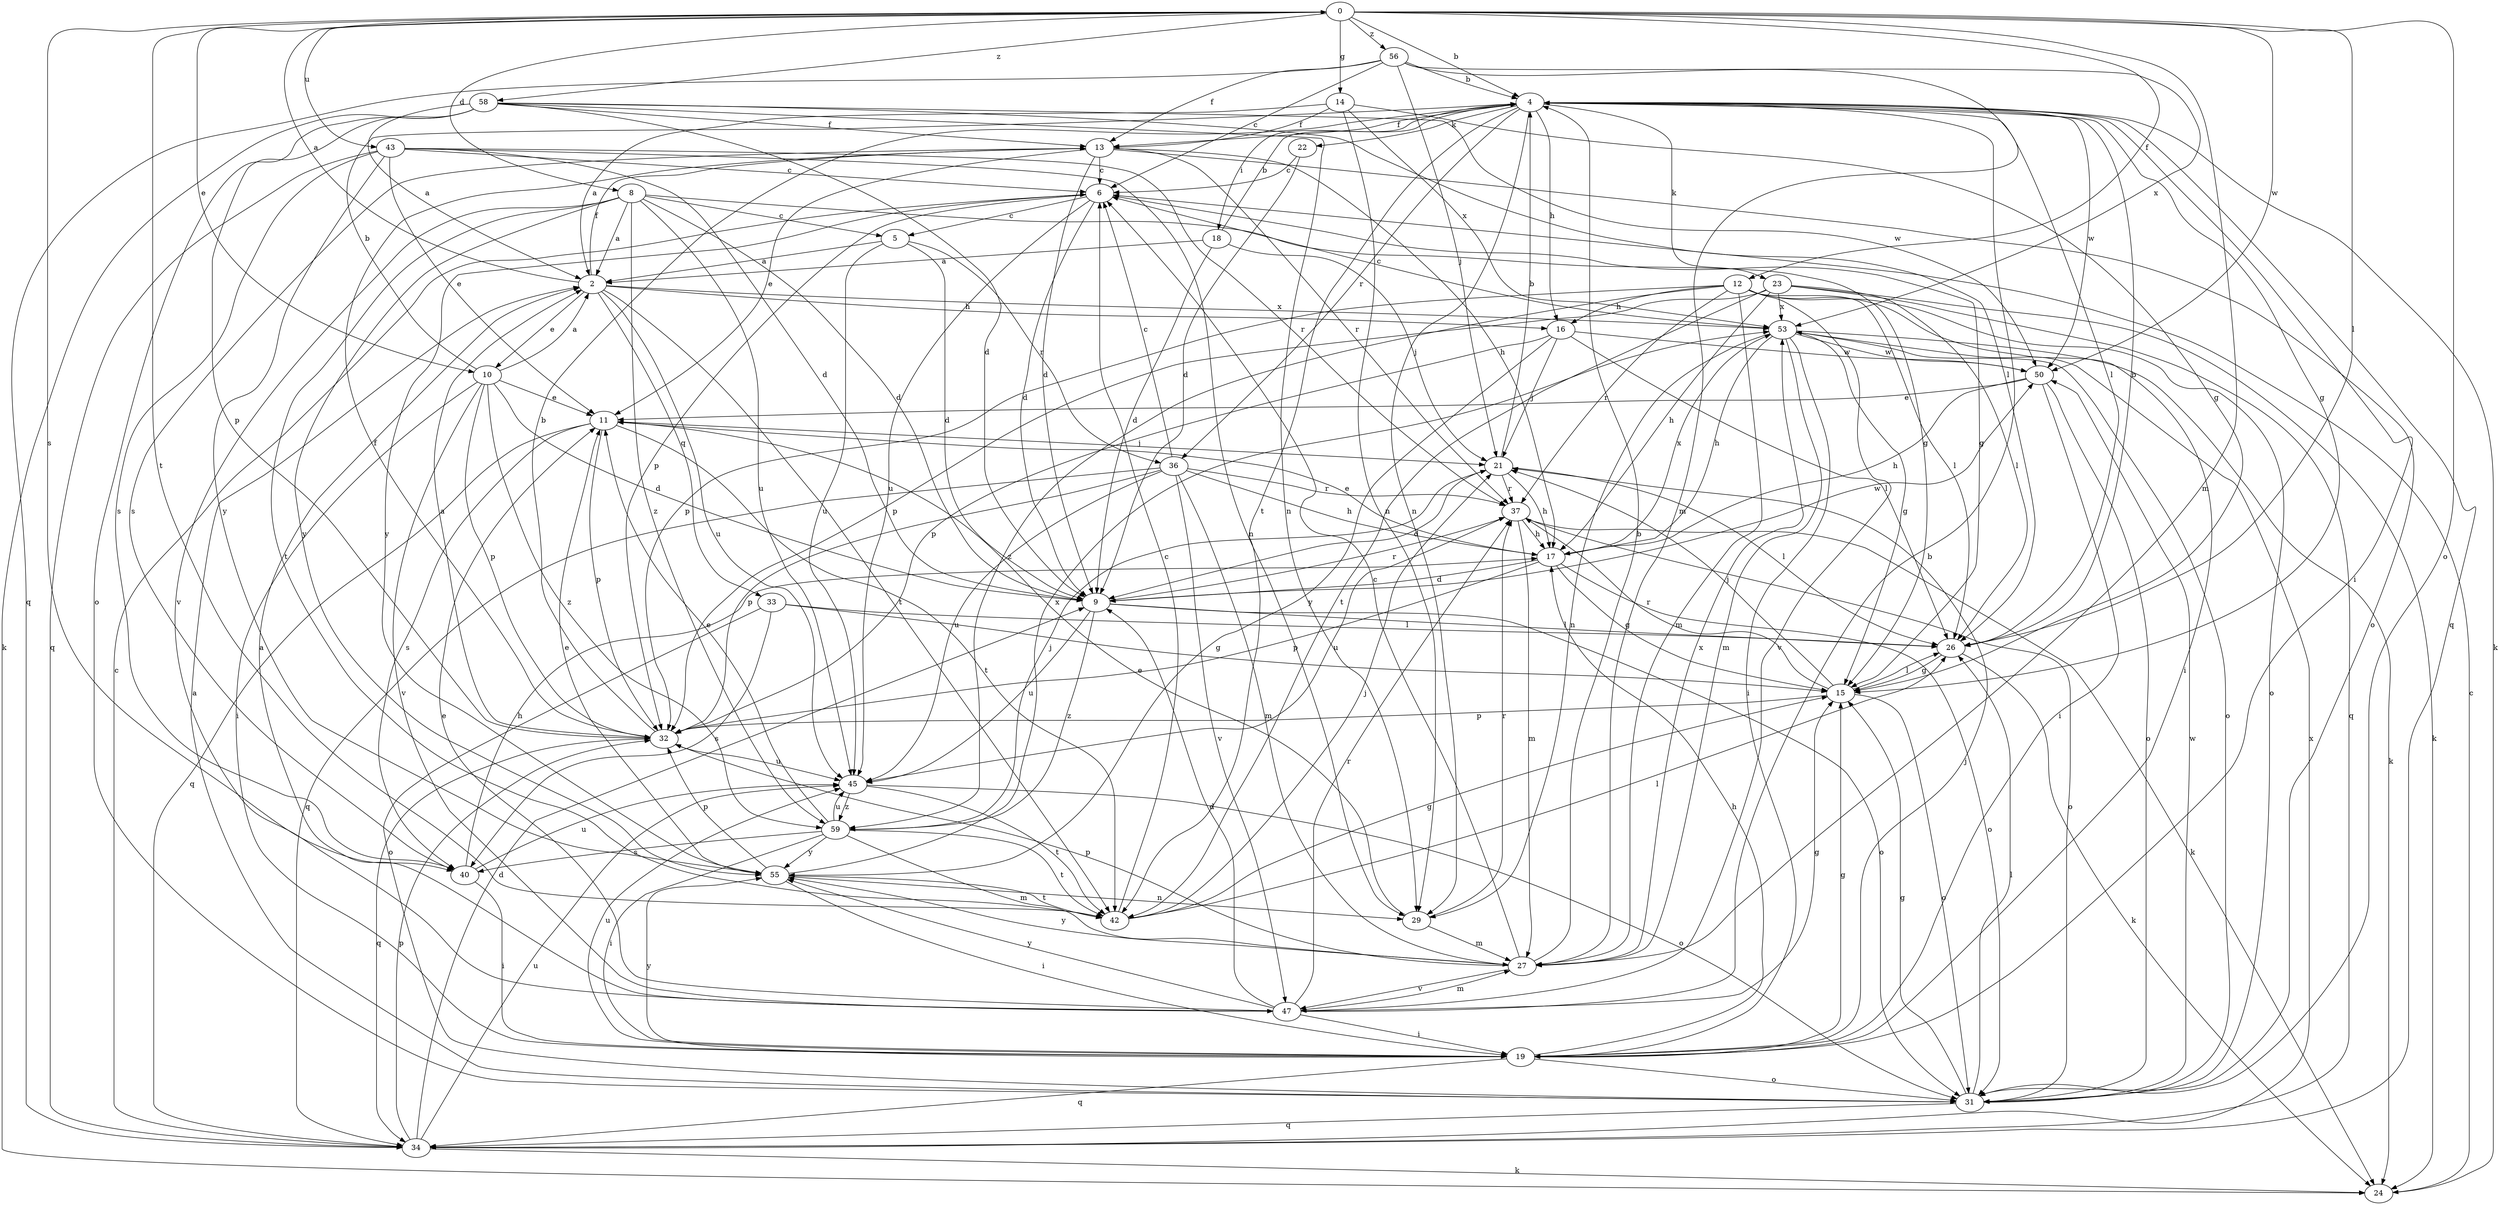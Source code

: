 strict digraph  {
0;
2;
4;
5;
6;
8;
9;
10;
11;
12;
13;
14;
15;
16;
17;
18;
19;
21;
22;
23;
24;
26;
27;
29;
31;
32;
33;
34;
36;
37;
40;
42;
43;
45;
47;
50;
53;
55;
56;
58;
59;
0 -> 4  [label=b];
0 -> 8  [label=d];
0 -> 10  [label=e];
0 -> 12  [label=f];
0 -> 14  [label=g];
0 -> 26  [label=l];
0 -> 27  [label=m];
0 -> 31  [label=o];
0 -> 40  [label=s];
0 -> 42  [label=t];
0 -> 43  [label=u];
0 -> 50  [label=w];
0 -> 56  [label=z];
0 -> 58  [label=z];
2 -> 0  [label=a];
2 -> 10  [label=e];
2 -> 13  [label=f];
2 -> 16  [label=h];
2 -> 33  [label=q];
2 -> 42  [label=t];
2 -> 45  [label=u];
2 -> 53  [label=x];
4 -> 13  [label=f];
4 -> 15  [label=g];
4 -> 16  [label=h];
4 -> 18  [label=i];
4 -> 19  [label=i];
4 -> 22  [label=k];
4 -> 23  [label=k];
4 -> 24  [label=k];
4 -> 26  [label=l];
4 -> 29  [label=n];
4 -> 34  [label=q];
4 -> 36  [label=r];
4 -> 42  [label=t];
4 -> 50  [label=w];
5 -> 2  [label=a];
5 -> 9  [label=d];
5 -> 36  [label=r];
5 -> 45  [label=u];
6 -> 5  [label=c];
6 -> 9  [label=d];
6 -> 15  [label=g];
6 -> 32  [label=p];
6 -> 45  [label=u];
6 -> 55  [label=y];
8 -> 2  [label=a];
8 -> 5  [label=c];
8 -> 9  [label=d];
8 -> 15  [label=g];
8 -> 42  [label=t];
8 -> 45  [label=u];
8 -> 47  [label=v];
8 -> 55  [label=y];
8 -> 59  [label=z];
9 -> 26  [label=l];
9 -> 31  [label=o];
9 -> 37  [label=r];
9 -> 45  [label=u];
9 -> 50  [label=w];
9 -> 59  [label=z];
10 -> 2  [label=a];
10 -> 4  [label=b];
10 -> 9  [label=d];
10 -> 11  [label=e];
10 -> 19  [label=i];
10 -> 32  [label=p];
10 -> 47  [label=v];
10 -> 59  [label=z];
11 -> 21  [label=j];
11 -> 32  [label=p];
11 -> 34  [label=q];
11 -> 40  [label=s];
11 -> 42  [label=t];
12 -> 16  [label=h];
12 -> 19  [label=i];
12 -> 26  [label=l];
12 -> 27  [label=m];
12 -> 31  [label=o];
12 -> 32  [label=p];
12 -> 37  [label=r];
12 -> 47  [label=v];
12 -> 59  [label=z];
13 -> 6  [label=c];
13 -> 9  [label=d];
13 -> 11  [label=e];
13 -> 17  [label=h];
13 -> 31  [label=o];
13 -> 37  [label=r];
13 -> 40  [label=s];
14 -> 2  [label=a];
14 -> 13  [label=f];
14 -> 15  [label=g];
14 -> 29  [label=n];
14 -> 53  [label=x];
15 -> 21  [label=j];
15 -> 26  [label=l];
15 -> 31  [label=o];
15 -> 32  [label=p];
15 -> 37  [label=r];
16 -> 21  [label=j];
16 -> 26  [label=l];
16 -> 32  [label=p];
16 -> 50  [label=w];
16 -> 55  [label=y];
17 -> 9  [label=d];
17 -> 11  [label=e];
17 -> 15  [label=g];
17 -> 31  [label=o];
17 -> 32  [label=p];
17 -> 53  [label=x];
18 -> 2  [label=a];
18 -> 4  [label=b];
18 -> 9  [label=d];
18 -> 21  [label=j];
19 -> 15  [label=g];
19 -> 17  [label=h];
19 -> 21  [label=j];
19 -> 31  [label=o];
19 -> 34  [label=q];
19 -> 45  [label=u];
19 -> 55  [label=y];
21 -> 4  [label=b];
21 -> 9  [label=d];
21 -> 17  [label=h];
21 -> 26  [label=l];
21 -> 37  [label=r];
22 -> 6  [label=c];
22 -> 9  [label=d];
23 -> 17  [label=h];
23 -> 24  [label=k];
23 -> 26  [label=l];
23 -> 32  [label=p];
23 -> 34  [label=q];
23 -> 42  [label=t];
23 -> 53  [label=x];
24 -> 6  [label=c];
26 -> 4  [label=b];
26 -> 15  [label=g];
26 -> 24  [label=k];
27 -> 4  [label=b];
27 -> 6  [label=c];
27 -> 32  [label=p];
27 -> 47  [label=v];
27 -> 53  [label=x];
27 -> 55  [label=y];
29 -> 11  [label=e];
29 -> 27  [label=m];
29 -> 37  [label=r];
31 -> 2  [label=a];
31 -> 15  [label=g];
31 -> 26  [label=l];
31 -> 34  [label=q];
31 -> 50  [label=w];
32 -> 2  [label=a];
32 -> 4  [label=b];
32 -> 13  [label=f];
32 -> 34  [label=q];
32 -> 45  [label=u];
33 -> 15  [label=g];
33 -> 26  [label=l];
33 -> 31  [label=o];
33 -> 40  [label=s];
34 -> 6  [label=c];
34 -> 9  [label=d];
34 -> 24  [label=k];
34 -> 32  [label=p];
34 -> 45  [label=u];
34 -> 53  [label=x];
36 -> 6  [label=c];
36 -> 17  [label=h];
36 -> 27  [label=m];
36 -> 32  [label=p];
36 -> 34  [label=q];
36 -> 37  [label=r];
36 -> 45  [label=u];
36 -> 47  [label=v];
37 -> 17  [label=h];
37 -> 24  [label=k];
37 -> 27  [label=m];
37 -> 31  [label=o];
37 -> 45  [label=u];
40 -> 17  [label=h];
40 -> 19  [label=i];
40 -> 45  [label=u];
42 -> 6  [label=c];
42 -> 15  [label=g];
42 -> 21  [label=j];
42 -> 26  [label=l];
43 -> 6  [label=c];
43 -> 9  [label=d];
43 -> 11  [label=e];
43 -> 29  [label=n];
43 -> 34  [label=q];
43 -> 37  [label=r];
43 -> 40  [label=s];
43 -> 55  [label=y];
45 -> 31  [label=o];
45 -> 42  [label=t];
45 -> 59  [label=z];
47 -> 2  [label=a];
47 -> 4  [label=b];
47 -> 9  [label=d];
47 -> 11  [label=e];
47 -> 15  [label=g];
47 -> 19  [label=i];
47 -> 27  [label=m];
47 -> 37  [label=r];
47 -> 55  [label=y];
50 -> 11  [label=e];
50 -> 17  [label=h];
50 -> 19  [label=i];
50 -> 31  [label=o];
53 -> 6  [label=c];
53 -> 15  [label=g];
53 -> 17  [label=h];
53 -> 19  [label=i];
53 -> 24  [label=k];
53 -> 27  [label=m];
53 -> 29  [label=n];
53 -> 31  [label=o];
53 -> 50  [label=w];
55 -> 11  [label=e];
55 -> 19  [label=i];
55 -> 29  [label=n];
55 -> 32  [label=p];
55 -> 42  [label=t];
55 -> 53  [label=x];
56 -> 4  [label=b];
56 -> 6  [label=c];
56 -> 13  [label=f];
56 -> 21  [label=j];
56 -> 27  [label=m];
56 -> 34  [label=q];
56 -> 53  [label=x];
58 -> 2  [label=a];
58 -> 9  [label=d];
58 -> 13  [label=f];
58 -> 24  [label=k];
58 -> 26  [label=l];
58 -> 29  [label=n];
58 -> 31  [label=o];
58 -> 32  [label=p];
58 -> 50  [label=w];
59 -> 11  [label=e];
59 -> 19  [label=i];
59 -> 21  [label=j];
59 -> 27  [label=m];
59 -> 40  [label=s];
59 -> 42  [label=t];
59 -> 45  [label=u];
59 -> 55  [label=y];
}
